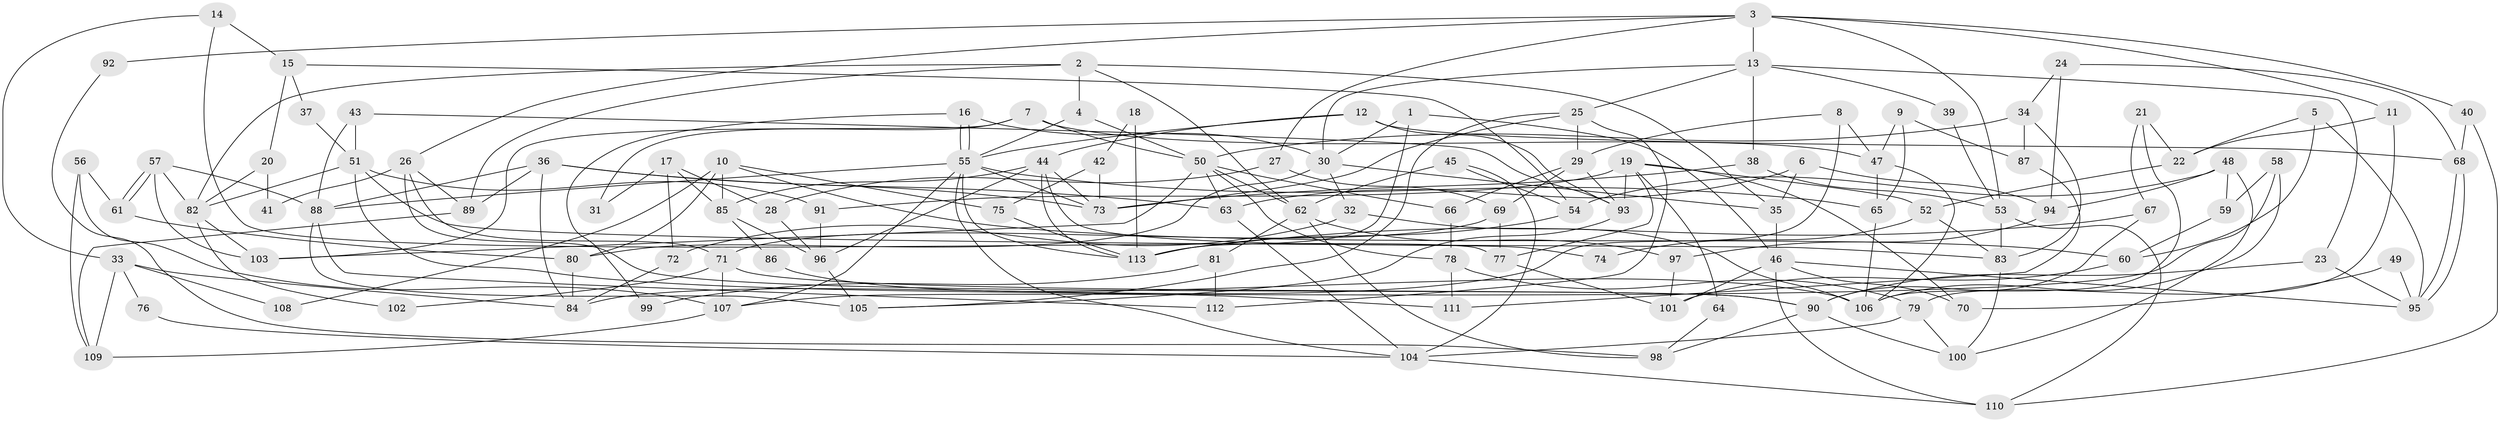 // Generated by graph-tools (version 1.1) at 2025/52/03/09/25 04:52:13]
// undirected, 113 vertices, 226 edges
graph export_dot {
graph [start="1"]
  node [color=gray90,style=filled];
  1;
  2;
  3;
  4;
  5;
  6;
  7;
  8;
  9;
  10;
  11;
  12;
  13;
  14;
  15;
  16;
  17;
  18;
  19;
  20;
  21;
  22;
  23;
  24;
  25;
  26;
  27;
  28;
  29;
  30;
  31;
  32;
  33;
  34;
  35;
  36;
  37;
  38;
  39;
  40;
  41;
  42;
  43;
  44;
  45;
  46;
  47;
  48;
  49;
  50;
  51;
  52;
  53;
  54;
  55;
  56;
  57;
  58;
  59;
  60;
  61;
  62;
  63;
  64;
  65;
  66;
  67;
  68;
  69;
  70;
  71;
  72;
  73;
  74;
  75;
  76;
  77;
  78;
  79;
  80;
  81;
  82;
  83;
  84;
  85;
  86;
  87;
  88;
  89;
  90;
  91;
  92;
  93;
  94;
  95;
  96;
  97;
  98;
  99;
  100;
  101;
  102;
  103;
  104;
  105;
  106;
  107;
  108;
  109;
  110;
  111;
  112;
  113;
  1 -- 30;
  1 -- 113;
  1 -- 46;
  2 -- 89;
  2 -- 82;
  2 -- 4;
  2 -- 35;
  2 -- 62;
  3 -- 40;
  3 -- 53;
  3 -- 11;
  3 -- 13;
  3 -- 26;
  3 -- 27;
  3 -- 92;
  4 -- 50;
  4 -- 55;
  5 -- 22;
  5 -- 95;
  5 -- 60;
  6 -- 94;
  6 -- 35;
  6 -- 63;
  7 -- 47;
  7 -- 50;
  7 -- 31;
  7 -- 103;
  8 -- 47;
  8 -- 29;
  8 -- 84;
  9 -- 87;
  9 -- 65;
  9 -- 47;
  10 -- 80;
  10 -- 85;
  10 -- 60;
  10 -- 75;
  10 -- 108;
  11 -- 79;
  11 -- 22;
  12 -- 55;
  12 -- 93;
  12 -- 44;
  12 -- 68;
  13 -- 38;
  13 -- 23;
  13 -- 25;
  13 -- 30;
  13 -- 39;
  14 -- 33;
  14 -- 77;
  14 -- 15;
  15 -- 54;
  15 -- 20;
  15 -- 37;
  16 -- 30;
  16 -- 55;
  16 -- 55;
  16 -- 99;
  17 -- 85;
  17 -- 72;
  17 -- 28;
  17 -- 31;
  18 -- 42;
  18 -- 113;
  19 -- 93;
  19 -- 77;
  19 -- 52;
  19 -- 64;
  19 -- 70;
  19 -- 91;
  20 -- 82;
  20 -- 41;
  21 -- 22;
  21 -- 106;
  21 -- 67;
  22 -- 52;
  23 -- 90;
  23 -- 95;
  24 -- 94;
  24 -- 68;
  24 -- 34;
  25 -- 73;
  25 -- 29;
  25 -- 105;
  25 -- 112;
  26 -- 90;
  26 -- 41;
  26 -- 71;
  26 -- 89;
  27 -- 69;
  27 -- 28;
  28 -- 96;
  29 -- 93;
  29 -- 66;
  29 -- 69;
  30 -- 35;
  30 -- 32;
  30 -- 80;
  32 -- 106;
  32 -- 72;
  33 -- 109;
  33 -- 84;
  33 -- 76;
  33 -- 108;
  34 -- 50;
  34 -- 83;
  34 -- 87;
  35 -- 46;
  36 -- 88;
  36 -- 63;
  36 -- 73;
  36 -- 84;
  36 -- 89;
  37 -- 51;
  38 -- 73;
  38 -- 53;
  39 -- 53;
  40 -- 68;
  40 -- 110;
  42 -- 75;
  42 -- 73;
  43 -- 51;
  43 -- 88;
  43 -- 93;
  44 -- 73;
  44 -- 74;
  44 -- 85;
  44 -- 96;
  44 -- 113;
  45 -- 62;
  45 -- 104;
  45 -- 54;
  46 -- 95;
  46 -- 70;
  46 -- 101;
  46 -- 110;
  47 -- 65;
  47 -- 106;
  48 -- 54;
  48 -- 100;
  48 -- 59;
  48 -- 94;
  49 -- 95;
  49 -- 70;
  50 -- 78;
  50 -- 103;
  50 -- 62;
  50 -- 63;
  50 -- 66;
  51 -- 91;
  51 -- 82;
  51 -- 83;
  51 -- 111;
  52 -- 83;
  52 -- 74;
  53 -- 83;
  53 -- 110;
  54 -- 113;
  55 -- 65;
  55 -- 73;
  55 -- 88;
  55 -- 104;
  55 -- 107;
  55 -- 113;
  56 -- 61;
  56 -- 107;
  56 -- 109;
  57 -- 88;
  57 -- 61;
  57 -- 61;
  57 -- 82;
  57 -- 103;
  58 -- 59;
  58 -- 107;
  58 -- 106;
  59 -- 60;
  60 -- 101;
  61 -- 80;
  62 -- 81;
  62 -- 97;
  62 -- 98;
  63 -- 104;
  64 -- 98;
  65 -- 106;
  66 -- 78;
  67 -- 113;
  67 -- 90;
  68 -- 95;
  68 -- 95;
  69 -- 71;
  69 -- 77;
  71 -- 107;
  71 -- 90;
  71 -- 102;
  72 -- 84;
  75 -- 113;
  76 -- 104;
  77 -- 101;
  78 -- 79;
  78 -- 111;
  79 -- 100;
  79 -- 104;
  80 -- 84;
  81 -- 112;
  81 -- 99;
  82 -- 103;
  82 -- 102;
  83 -- 100;
  85 -- 96;
  85 -- 86;
  86 -- 106;
  87 -- 111;
  88 -- 105;
  88 -- 112;
  89 -- 109;
  90 -- 98;
  90 -- 100;
  91 -- 96;
  92 -- 98;
  93 -- 105;
  94 -- 97;
  96 -- 105;
  97 -- 101;
  104 -- 110;
  107 -- 109;
}
